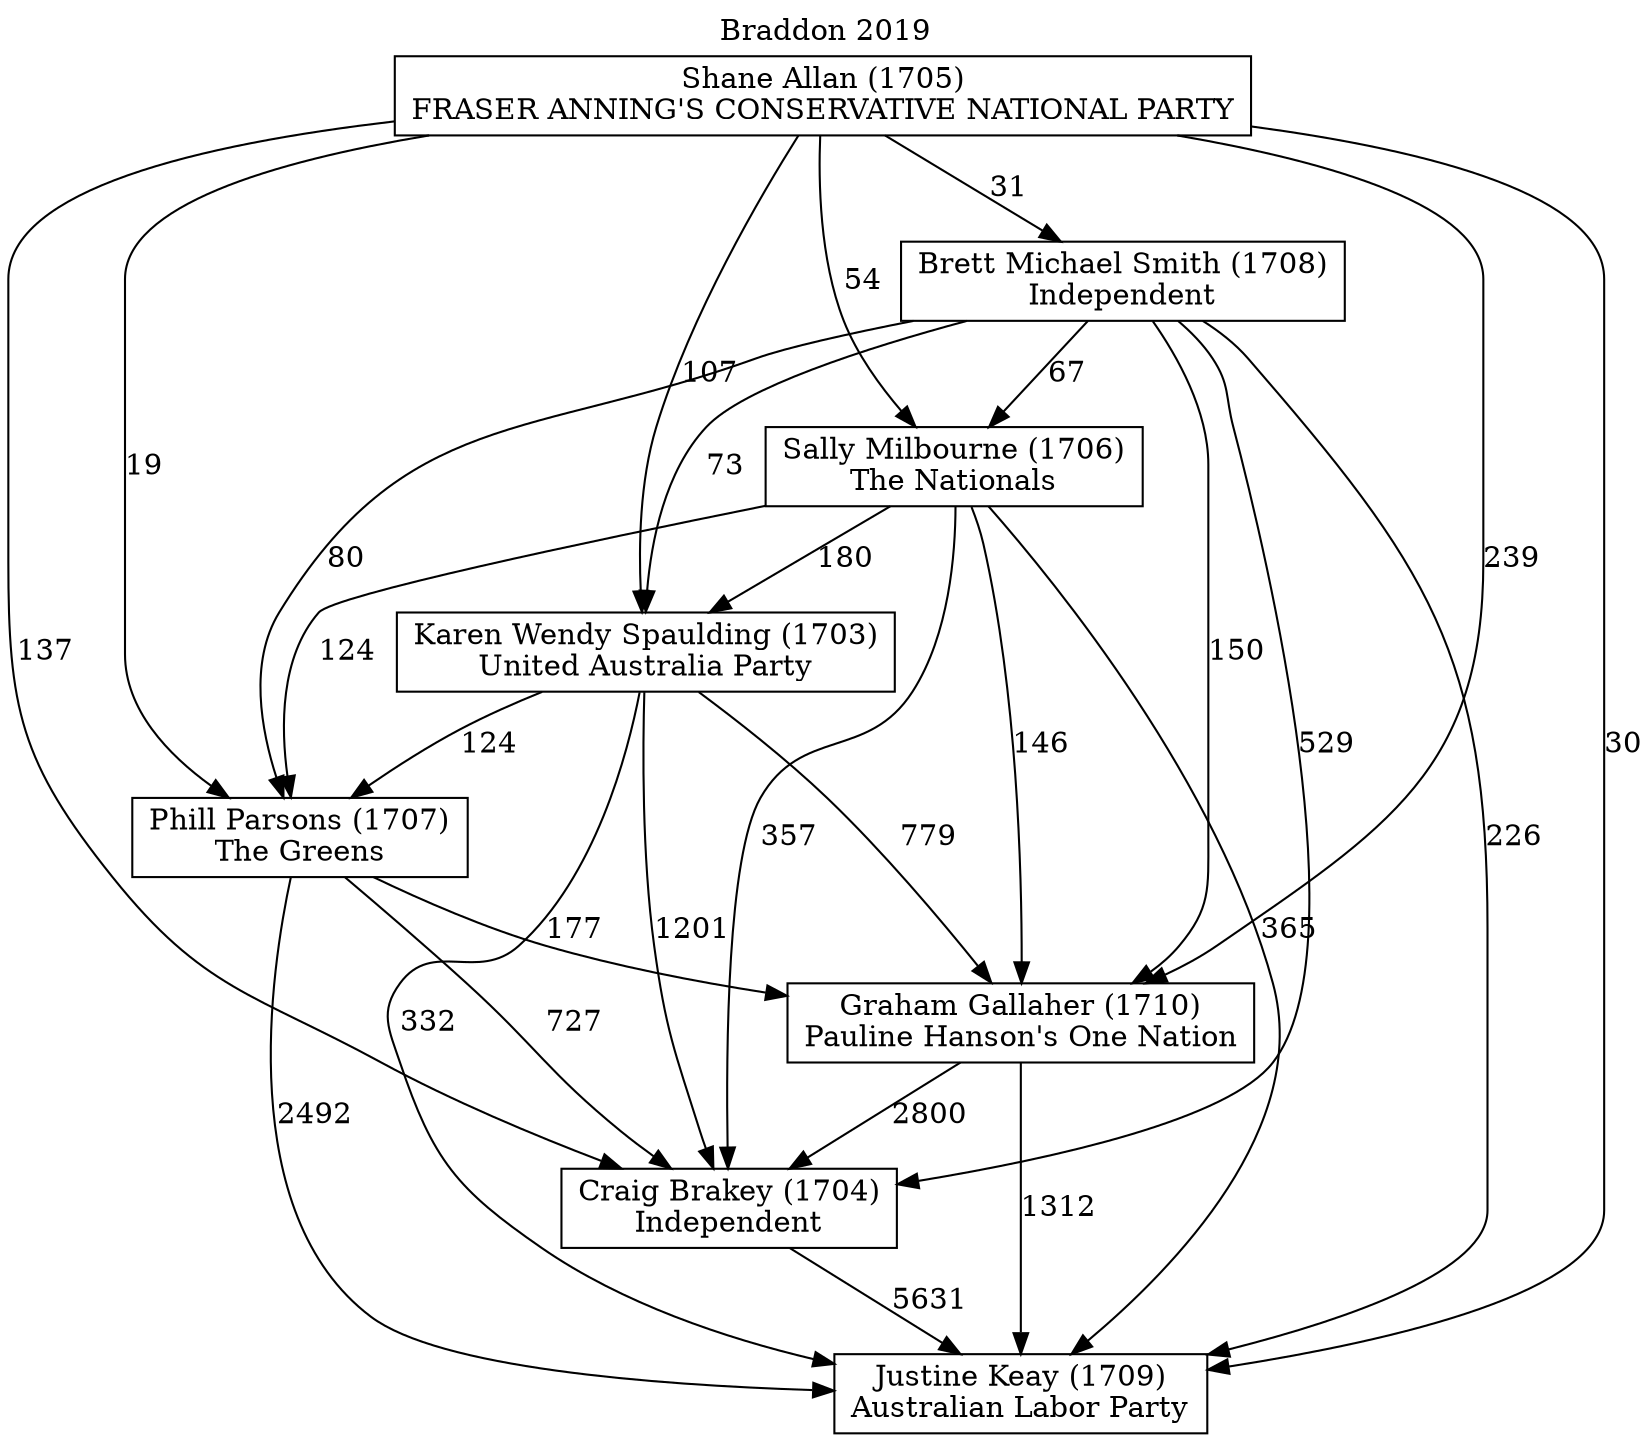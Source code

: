 // House preference flow
digraph "Justine Keay (1709)_Braddon_2019" {
	graph [label="Braddon 2019" labelloc=t mclimit=10]
	node [shape=box]
	"Justine Keay (1709)" [label="Justine Keay (1709)
Australian Labor Party"]
	"Craig Brakey (1704)" [label="Craig Brakey (1704)
Independent"]
	"Graham Gallaher (1710)" [label="Graham Gallaher (1710)
Pauline Hanson's One Nation"]
	"Phill Parsons (1707)" [label="Phill Parsons (1707)
The Greens"]
	"Karen Wendy Spaulding (1703)" [label="Karen Wendy Spaulding (1703)
United Australia Party"]
	"Sally Milbourne (1706)" [label="Sally Milbourne (1706)
The Nationals"]
	"Brett Michael Smith (1708)" [label="Brett Michael Smith (1708)
Independent"]
	"Shane Allan (1705)" [label="Shane Allan (1705)
FRASER ANNING'S CONSERVATIVE NATIONAL PARTY"]
	"Craig Brakey (1704)" -> "Justine Keay (1709)" [label=5631]
	"Graham Gallaher (1710)" -> "Craig Brakey (1704)" [label=2800]
	"Phill Parsons (1707)" -> "Graham Gallaher (1710)" [label=177]
	"Karen Wendy Spaulding (1703)" -> "Phill Parsons (1707)" [label=124]
	"Sally Milbourne (1706)" -> "Karen Wendy Spaulding (1703)" [label=180]
	"Brett Michael Smith (1708)" -> "Sally Milbourne (1706)" [label=67]
	"Shane Allan (1705)" -> "Brett Michael Smith (1708)" [label=31]
	"Graham Gallaher (1710)" -> "Justine Keay (1709)" [label=1312]
	"Phill Parsons (1707)" -> "Justine Keay (1709)" [label=2492]
	"Karen Wendy Spaulding (1703)" -> "Justine Keay (1709)" [label=332]
	"Sally Milbourne (1706)" -> "Justine Keay (1709)" [label=365]
	"Brett Michael Smith (1708)" -> "Justine Keay (1709)" [label=226]
	"Shane Allan (1705)" -> "Justine Keay (1709)" [label=30]
	"Shane Allan (1705)" -> "Sally Milbourne (1706)" [label=54]
	"Brett Michael Smith (1708)" -> "Karen Wendy Spaulding (1703)" [label=73]
	"Shane Allan (1705)" -> "Karen Wendy Spaulding (1703)" [label=107]
	"Sally Milbourne (1706)" -> "Phill Parsons (1707)" [label=124]
	"Brett Michael Smith (1708)" -> "Phill Parsons (1707)" [label=80]
	"Shane Allan (1705)" -> "Phill Parsons (1707)" [label=19]
	"Karen Wendy Spaulding (1703)" -> "Graham Gallaher (1710)" [label=779]
	"Sally Milbourne (1706)" -> "Graham Gallaher (1710)" [label=146]
	"Brett Michael Smith (1708)" -> "Graham Gallaher (1710)" [label=150]
	"Shane Allan (1705)" -> "Graham Gallaher (1710)" [label=239]
	"Phill Parsons (1707)" -> "Craig Brakey (1704)" [label=727]
	"Karen Wendy Spaulding (1703)" -> "Craig Brakey (1704)" [label=1201]
	"Sally Milbourne (1706)" -> "Craig Brakey (1704)" [label=357]
	"Brett Michael Smith (1708)" -> "Craig Brakey (1704)" [label=529]
	"Shane Allan (1705)" -> "Craig Brakey (1704)" [label=137]
}
